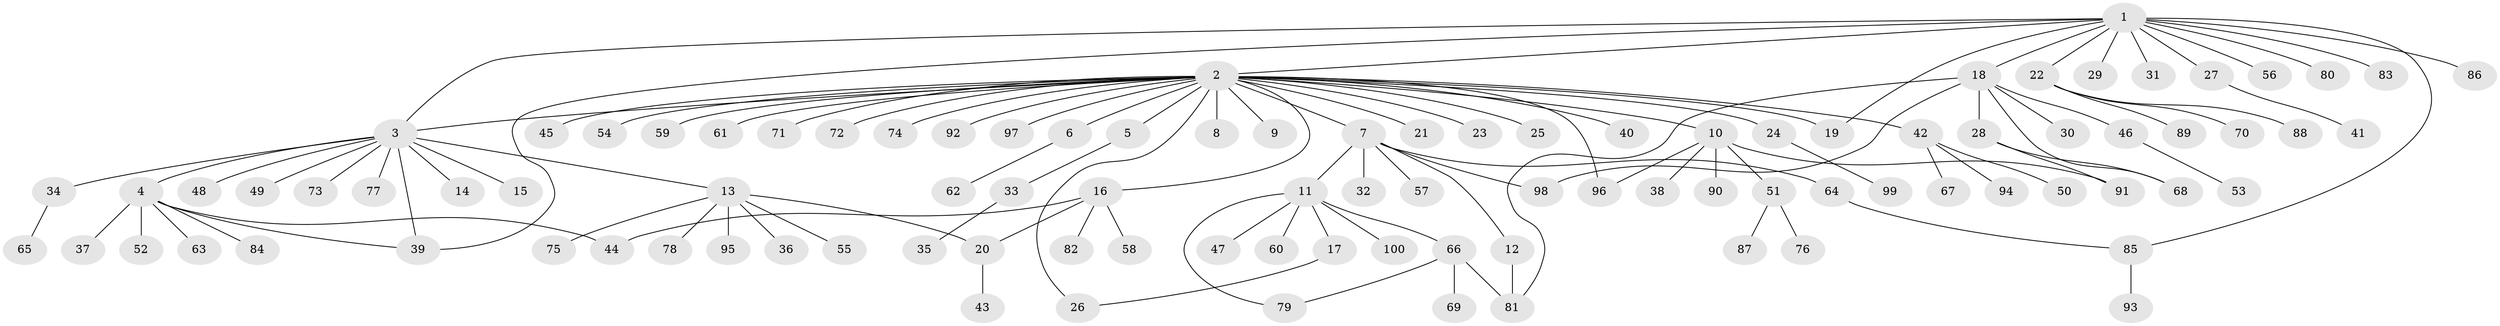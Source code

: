 // Generated by graph-tools (version 1.1) at 2025/38/02/21/25 10:38:54]
// undirected, 100 vertices, 114 edges
graph export_dot {
graph [start="1"]
  node [color=gray90,style=filled];
  1;
  2;
  3;
  4;
  5;
  6;
  7;
  8;
  9;
  10;
  11;
  12;
  13;
  14;
  15;
  16;
  17;
  18;
  19;
  20;
  21;
  22;
  23;
  24;
  25;
  26;
  27;
  28;
  29;
  30;
  31;
  32;
  33;
  34;
  35;
  36;
  37;
  38;
  39;
  40;
  41;
  42;
  43;
  44;
  45;
  46;
  47;
  48;
  49;
  50;
  51;
  52;
  53;
  54;
  55;
  56;
  57;
  58;
  59;
  60;
  61;
  62;
  63;
  64;
  65;
  66;
  67;
  68;
  69;
  70;
  71;
  72;
  73;
  74;
  75;
  76;
  77;
  78;
  79;
  80;
  81;
  82;
  83;
  84;
  85;
  86;
  87;
  88;
  89;
  90;
  91;
  92;
  93;
  94;
  95;
  96;
  97;
  98;
  99;
  100;
  1 -- 2;
  1 -- 3;
  1 -- 18;
  1 -- 19;
  1 -- 22;
  1 -- 27;
  1 -- 29;
  1 -- 31;
  1 -- 39;
  1 -- 56;
  1 -- 80;
  1 -- 83;
  1 -- 85;
  1 -- 86;
  2 -- 3;
  2 -- 5;
  2 -- 6;
  2 -- 7;
  2 -- 8;
  2 -- 9;
  2 -- 10;
  2 -- 16;
  2 -- 19;
  2 -- 21;
  2 -- 23;
  2 -- 24;
  2 -- 25;
  2 -- 26;
  2 -- 40;
  2 -- 42;
  2 -- 45;
  2 -- 54;
  2 -- 59;
  2 -- 61;
  2 -- 71;
  2 -- 72;
  2 -- 74;
  2 -- 92;
  2 -- 96;
  2 -- 97;
  3 -- 4;
  3 -- 13;
  3 -- 14;
  3 -- 15;
  3 -- 34;
  3 -- 39;
  3 -- 48;
  3 -- 49;
  3 -- 73;
  3 -- 77;
  4 -- 37;
  4 -- 39;
  4 -- 44;
  4 -- 52;
  4 -- 63;
  4 -- 84;
  5 -- 33;
  6 -- 62;
  7 -- 11;
  7 -- 12;
  7 -- 32;
  7 -- 57;
  7 -- 64;
  7 -- 98;
  10 -- 38;
  10 -- 51;
  10 -- 90;
  10 -- 91;
  10 -- 96;
  11 -- 17;
  11 -- 47;
  11 -- 60;
  11 -- 66;
  11 -- 79;
  11 -- 100;
  12 -- 81;
  13 -- 20;
  13 -- 36;
  13 -- 55;
  13 -- 75;
  13 -- 78;
  13 -- 95;
  16 -- 20;
  16 -- 44;
  16 -- 58;
  16 -- 82;
  17 -- 26;
  18 -- 28;
  18 -- 30;
  18 -- 46;
  18 -- 68;
  18 -- 81;
  18 -- 98;
  20 -- 43;
  22 -- 70;
  22 -- 88;
  22 -- 89;
  24 -- 99;
  27 -- 41;
  28 -- 68;
  28 -- 91;
  33 -- 35;
  34 -- 65;
  42 -- 50;
  42 -- 67;
  42 -- 94;
  46 -- 53;
  51 -- 76;
  51 -- 87;
  64 -- 85;
  66 -- 69;
  66 -- 79;
  66 -- 81;
  85 -- 93;
}
